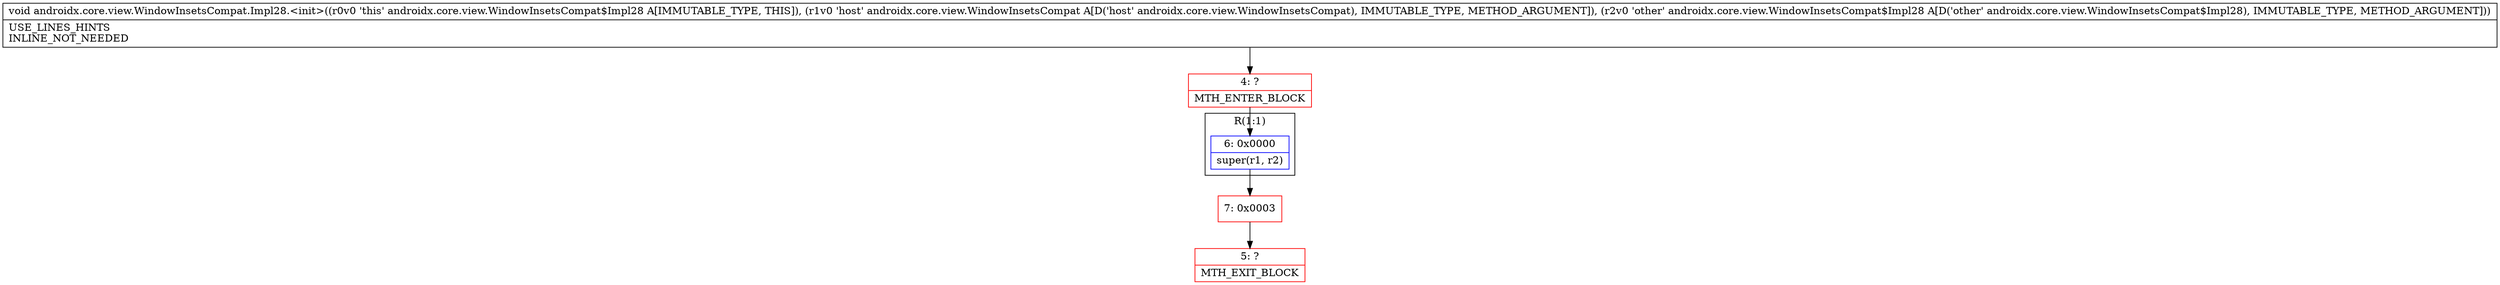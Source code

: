digraph "CFG forandroidx.core.view.WindowInsetsCompat.Impl28.\<init\>(Landroidx\/core\/view\/WindowInsetsCompat;Landroidx\/core\/view\/WindowInsetsCompat$Impl28;)V" {
subgraph cluster_Region_1264527325 {
label = "R(1:1)";
node [shape=record,color=blue];
Node_6 [shape=record,label="{6\:\ 0x0000|super(r1, r2)\l}"];
}
Node_4 [shape=record,color=red,label="{4\:\ ?|MTH_ENTER_BLOCK\l}"];
Node_7 [shape=record,color=red,label="{7\:\ 0x0003}"];
Node_5 [shape=record,color=red,label="{5\:\ ?|MTH_EXIT_BLOCK\l}"];
MethodNode[shape=record,label="{void androidx.core.view.WindowInsetsCompat.Impl28.\<init\>((r0v0 'this' androidx.core.view.WindowInsetsCompat$Impl28 A[IMMUTABLE_TYPE, THIS]), (r1v0 'host' androidx.core.view.WindowInsetsCompat A[D('host' androidx.core.view.WindowInsetsCompat), IMMUTABLE_TYPE, METHOD_ARGUMENT]), (r2v0 'other' androidx.core.view.WindowInsetsCompat$Impl28 A[D('other' androidx.core.view.WindowInsetsCompat$Impl28), IMMUTABLE_TYPE, METHOD_ARGUMENT]))  | USE_LINES_HINTS\lINLINE_NOT_NEEDED\l}"];
MethodNode -> Node_4;Node_6 -> Node_7;
Node_4 -> Node_6;
Node_7 -> Node_5;
}

